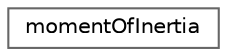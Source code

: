 digraph "Graphical Class Hierarchy"
{
 // LATEX_PDF_SIZE
  bgcolor="transparent";
  edge [fontname=Helvetica,fontsize=10,labelfontname=Helvetica,labelfontsize=10];
  node [fontname=Helvetica,fontsize=10,shape=box,height=0.2,width=0.4];
  rankdir="LR";
  Node0 [id="Node000000",label="momentOfInertia",height=0.2,width=0.4,color="grey40", fillcolor="white", style="filled",URL="$classFoam_1_1momentOfInertia.html",tooltip="Calculates the inertia tensor and principal axes and moments of a polyhedra/cells/triSurfaces...."];
}
